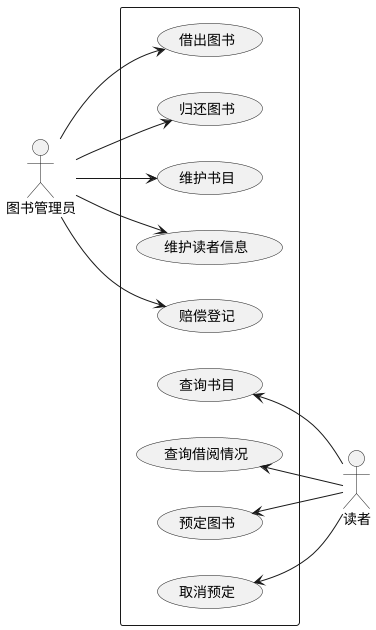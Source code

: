 @startuml
actor 图书管理员 as Admin
actor 读者 as User
left to right direction
rectangle {
  Admin --> (借出图书)
  Admin --> (归还图书)
  Admin --> (维护书目)
  Admin --> (维护读者信息)
  Admin --> (赔偿登记)
  (查询书目) <--  User
  (查询借阅情况) <--  User
  (预定图书) <--  User
  (取消预定) <-- User
}
@enduml